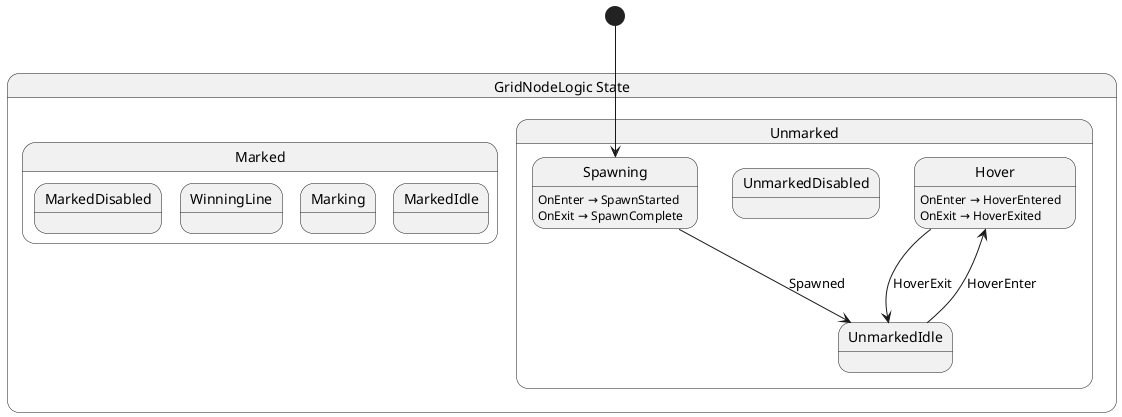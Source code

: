 @startuml GridNodeLogic
state "GridNodeLogic State" as Vertex_GridNode_State_GridNodeLogic_State {
  state "Unmarked" as Vertex_GridNode_State_GridNodeLogic_State_Unmarked {
    state "Hover" as Vertex_GridNode_State_GridNodeLogic_State_Hover
    state "UnmarkedDisabled" as Vertex_GridNode_State_GridNodeLogic_State_UnmarkedDisabled
    state "UnmarkedIdle" as Vertex_GridNode_State_GridNodeLogic_State_UnmarkedIdle
    state "Spawning" as Vertex_GridNode_State_GridNodeLogic_State_Spawning
  }
  state "Marked" as Vertex_GridNode_State_GridNodeLogic_State_Marked {
    state "MarkedDisabled" as Vertex_GridNode_State_GridNodeLogic_State_MarkedDisabled
    state "WinningLine" as Vertex_GridNode_State_GridNodeLogic_State_WinningLine
    state "Marking" as Vertex_GridNode_State_GridNodeLogic_State_Marking
    state "MarkedIdle" as Vertex_GridNode_State_GridNodeLogic_State_MarkedIdle
  }
}

Vertex_GridNode_State_GridNodeLogic_State_Hover --> Vertex_GridNode_State_GridNodeLogic_State_UnmarkedIdle : HoverExit
Vertex_GridNode_State_GridNodeLogic_State_Spawning --> Vertex_GridNode_State_GridNodeLogic_State_UnmarkedIdle : Spawned
Vertex_GridNode_State_GridNodeLogic_State_UnmarkedIdle --> Vertex_GridNode_State_GridNodeLogic_State_Hover : HoverEnter

Vertex_GridNode_State_GridNodeLogic_State_Hover : OnEnter → HoverEntered
Vertex_GridNode_State_GridNodeLogic_State_Hover : OnExit → HoverExited
Vertex_GridNode_State_GridNodeLogic_State_Spawning : OnEnter → SpawnStarted
Vertex_GridNode_State_GridNodeLogic_State_Spawning : OnExit → SpawnComplete

[*] --> Vertex_GridNode_State_GridNodeLogic_State_Spawning
@enduml
